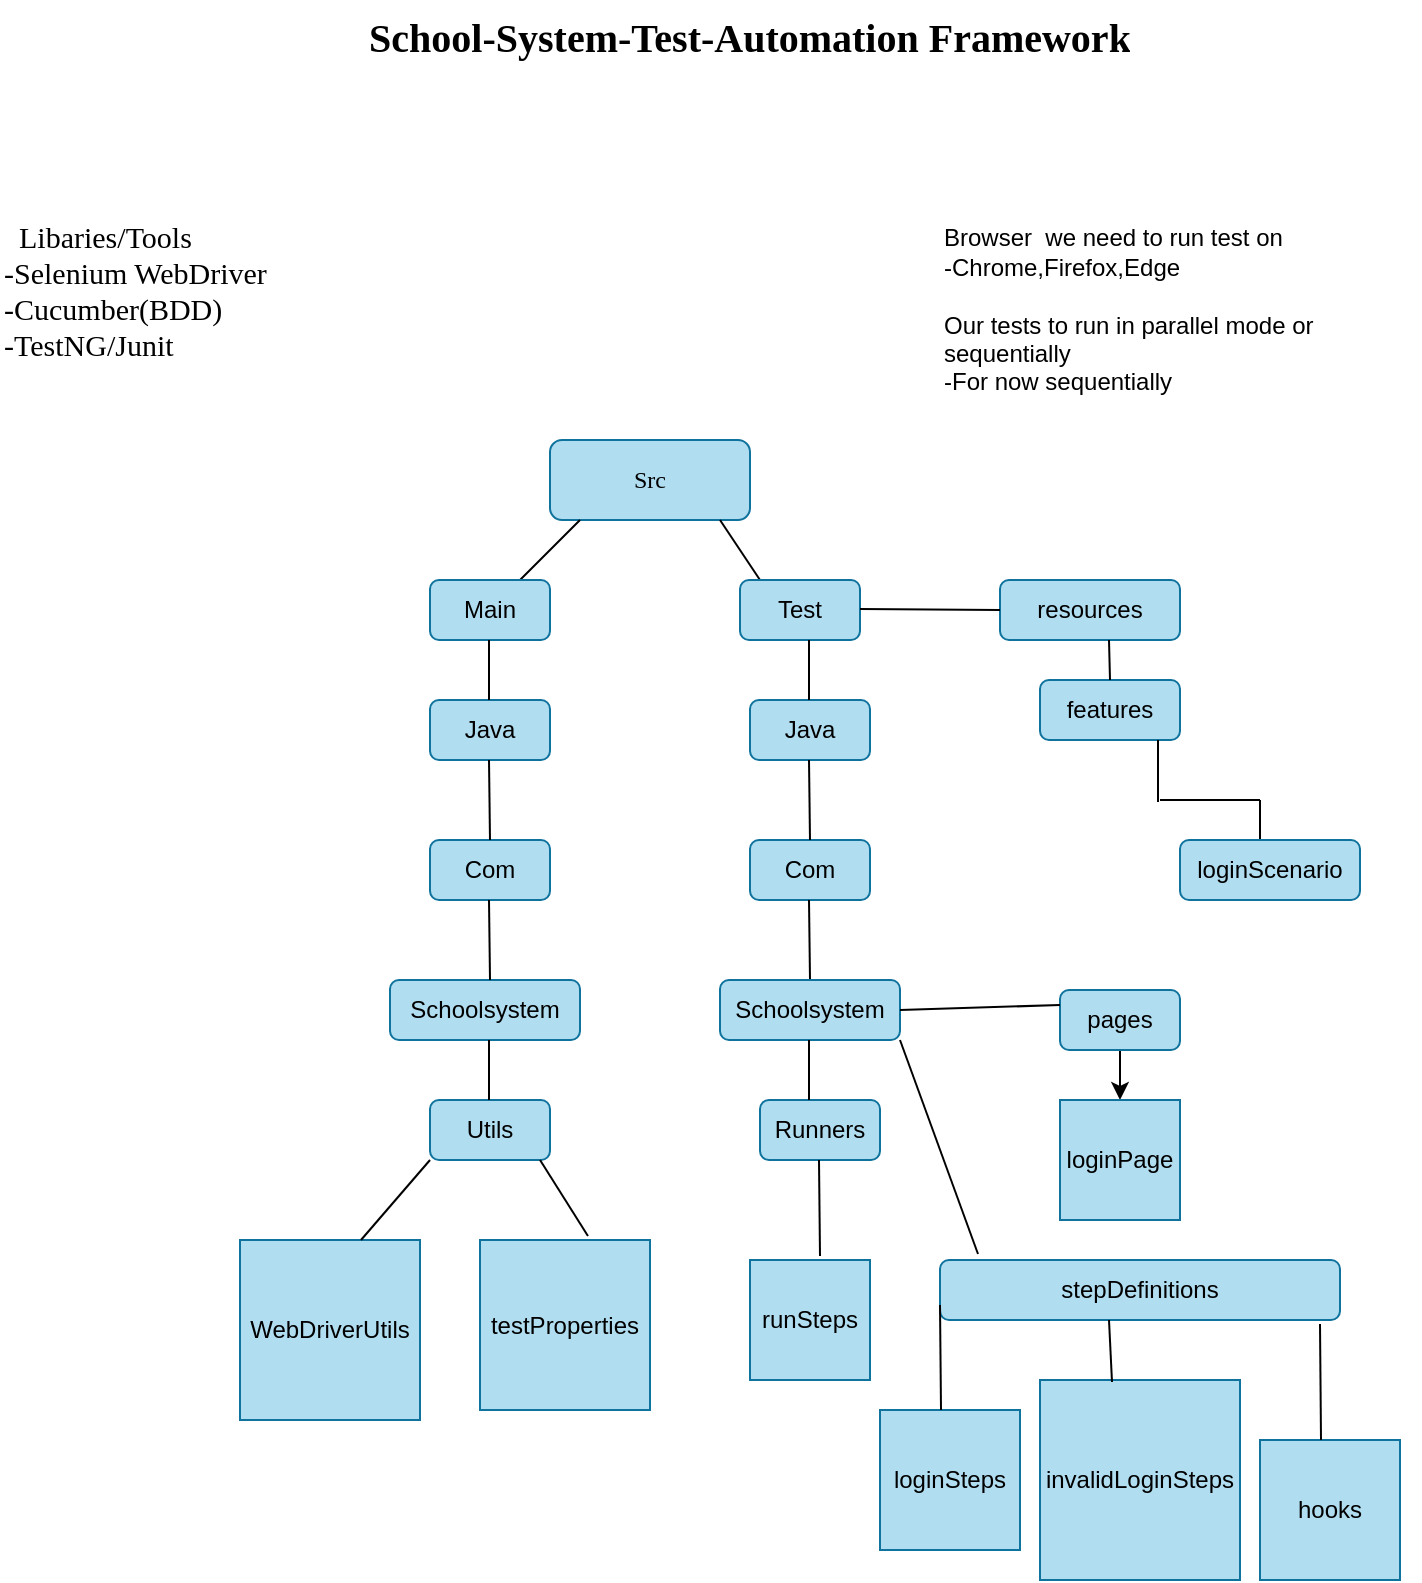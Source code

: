<mxfile version="28.0.6">
  <diagram name="Page-1" id="0YFQ9Vg7cDnPebD0VuHA">
    <mxGraphModel dx="872" dy="1637" grid="1" gridSize="10" guides="1" tooltips="1" connect="1" arrows="1" fold="1" page="1" pageScale="1" pageWidth="850" pageHeight="1100" math="0" shadow="0">
      <root>
        <mxCell id="0" />
        <mxCell id="1" parent="0" />
        <mxCell id="dRZ1Hx2LiUpIWv5wL-8e-2" value="&lt;font&gt;Src&lt;/font&gt;" style="rounded=1;whiteSpace=wrap;html=1;fontFamily=Times New Roman;fillColor=#b1ddf0;strokeColor=#10739e;fontSize=12;" parent="1" vertex="1">
          <mxGeometry x="325" y="-840" width="100" height="40" as="geometry" />
        </mxCell>
        <mxCell id="dRZ1Hx2LiUpIWv5wL-8e-3" value="" style="endArrow=none;html=1;rounded=0;" parent="1" edge="1">
          <mxGeometry width="50" height="50" relative="1" as="geometry">
            <mxPoint x="310" y="-770" as="sourcePoint" />
            <mxPoint x="330" y="-790" as="targetPoint" />
            <Array as="points">
              <mxPoint x="340" y="-800" />
            </Array>
          </mxGeometry>
        </mxCell>
        <mxCell id="dRZ1Hx2LiUpIWv5wL-8e-6" value="" style="endArrow=none;html=1;rounded=0;" parent="1" edge="1">
          <mxGeometry width="50" height="50" relative="1" as="geometry">
            <mxPoint x="410" y="-800" as="sourcePoint" />
            <mxPoint x="430" y="-770" as="targetPoint" />
          </mxGeometry>
        </mxCell>
        <mxCell id="dRZ1Hx2LiUpIWv5wL-8e-9" value="Main" style="rounded=1;whiteSpace=wrap;html=1;fillColor=#b1ddf0;strokeColor=#10739e;" parent="1" vertex="1">
          <mxGeometry x="265" y="-770" width="60" height="30" as="geometry" />
        </mxCell>
        <mxCell id="R3qgUVd9oWykqp-QJ_gU-1" value="Test" style="rounded=1;whiteSpace=wrap;html=1;fillColor=#b1ddf0;strokeColor=#10739e;" parent="1" vertex="1">
          <mxGeometry x="420" y="-770" width="60" height="30" as="geometry" />
        </mxCell>
        <mxCell id="R3qgUVd9oWykqp-QJ_gU-3" value="&lt;h1 style=&quot;margin-top: 0px;&quot;&gt;School-System-Test-Automation Framework&lt;/h1&gt;" style="text;html=1;whiteSpace=wrap;overflow=hidden;rounded=0;opacity=90;fontFamily=Times New Roman;fontSize=10;align=center;" parent="1" vertex="1">
          <mxGeometry x="155" y="-1060" width="540" height="70" as="geometry" />
        </mxCell>
        <mxCell id="R3qgUVd9oWykqp-QJ_gU-4" value="Java" style="rounded=1;whiteSpace=wrap;html=1;fillColor=#b1ddf0;strokeColor=#10739e;" parent="1" vertex="1">
          <mxGeometry x="265" y="-710" width="60" height="30" as="geometry" />
        </mxCell>
        <mxCell id="R3qgUVd9oWykqp-QJ_gU-5" value="Java" style="rounded=1;whiteSpace=wrap;html=1;fillColor=#b1ddf0;strokeColor=#10739e;" parent="1" vertex="1">
          <mxGeometry x="425" y="-710" width="60" height="30" as="geometry" />
        </mxCell>
        <mxCell id="R3qgUVd9oWykqp-QJ_gU-10" value="" style="endArrow=none;html=1;rounded=0;" parent="1" edge="1">
          <mxGeometry width="50" height="50" relative="1" as="geometry">
            <mxPoint x="454.5" y="-710" as="sourcePoint" />
            <mxPoint x="454.5" y="-740" as="targetPoint" />
          </mxGeometry>
        </mxCell>
        <mxCell id="R3qgUVd9oWykqp-QJ_gU-11" value="" style="endArrow=none;html=1;rounded=0;" parent="1" edge="1">
          <mxGeometry width="50" height="50" relative="1" as="geometry">
            <mxPoint x="294.5" y="-710" as="sourcePoint" />
            <mxPoint x="294.5" y="-740" as="targetPoint" />
          </mxGeometry>
        </mxCell>
        <mxCell id="R3qgUVd9oWykqp-QJ_gU-12" value="Com" style="rounded=1;whiteSpace=wrap;html=1;fillColor=#b1ddf0;strokeColor=#10739e;" parent="1" vertex="1">
          <mxGeometry x="425" y="-640" width="60" height="30" as="geometry" />
        </mxCell>
        <mxCell id="R3qgUVd9oWykqp-QJ_gU-13" value="Com" style="rounded=1;whiteSpace=wrap;html=1;fillColor=#b1ddf0;strokeColor=#10739e;" parent="1" vertex="1">
          <mxGeometry x="265" y="-640" width="60" height="30" as="geometry" />
        </mxCell>
        <mxCell id="R3qgUVd9oWykqp-QJ_gU-15" value="" style="endArrow=none;html=1;rounded=0;exitX=0.5;exitY=0;exitDx=0;exitDy=0;" parent="1" edge="1">
          <mxGeometry width="50" height="50" relative="1" as="geometry">
            <mxPoint x="295" y="-640" as="sourcePoint" />
            <mxPoint x="294.5" y="-680" as="targetPoint" />
          </mxGeometry>
        </mxCell>
        <mxCell id="R3qgUVd9oWykqp-QJ_gU-16" value="Schoolsystem" style="rounded=1;whiteSpace=wrap;html=1;fillColor=#b1ddf0;strokeColor=#10739e;" parent="1" vertex="1">
          <mxGeometry x="245" y="-570" width="95" height="30" as="geometry" />
        </mxCell>
        <mxCell id="R3qgUVd9oWykqp-QJ_gU-18" value="" style="endArrow=none;html=1;rounded=0;exitX=0.5;exitY=0;exitDx=0;exitDy=0;" parent="1" edge="1">
          <mxGeometry width="50" height="50" relative="1" as="geometry">
            <mxPoint x="455" y="-570" as="sourcePoint" />
            <mxPoint x="454.5" y="-610" as="targetPoint" />
          </mxGeometry>
        </mxCell>
        <mxCell id="R3qgUVd9oWykqp-QJ_gU-19" value="" style="endArrow=none;html=1;rounded=0;exitX=0.5;exitY=0;exitDx=0;exitDy=0;" parent="1" edge="1">
          <mxGeometry width="50" height="50" relative="1" as="geometry">
            <mxPoint x="295" y="-570" as="sourcePoint" />
            <mxPoint x="294.5" y="-610" as="targetPoint" />
          </mxGeometry>
        </mxCell>
        <mxCell id="R3qgUVd9oWykqp-QJ_gU-20" value="Schoolsystem" style="rounded=1;whiteSpace=wrap;html=1;fillColor=#b1ddf0;strokeColor=#10739e;" parent="1" vertex="1">
          <mxGeometry x="410" y="-570" width="90" height="30" as="geometry" />
        </mxCell>
        <mxCell id="R3qgUVd9oWykqp-QJ_gU-22" value="" style="endArrow=none;html=1;rounded=0;exitX=0.5;exitY=0;exitDx=0;exitDy=0;" parent="1" edge="1">
          <mxGeometry width="50" height="50" relative="1" as="geometry">
            <mxPoint x="455" y="-640" as="sourcePoint" />
            <mxPoint x="454.5" y="-680" as="targetPoint" />
          </mxGeometry>
        </mxCell>
        <mxCell id="RmME-m1KXhqSnOkYE6Na-2" value="Utils" style="rounded=1;whiteSpace=wrap;html=1;fillColor=#b1ddf0;strokeColor=#10739e;" parent="1" vertex="1">
          <mxGeometry x="265" y="-510" width="60" height="30" as="geometry" />
        </mxCell>
        <mxCell id="RmME-m1KXhqSnOkYE6Na-3" value="" style="endArrow=none;html=1;rounded=0;" parent="1" edge="1">
          <mxGeometry width="50" height="50" relative="1" as="geometry">
            <mxPoint x="294.5" y="-510" as="sourcePoint" />
            <mxPoint x="294.5" y="-540" as="targetPoint" />
          </mxGeometry>
        </mxCell>
        <mxCell id="RmME-m1KXhqSnOkYE6Na-6" value="&amp;nbsp; Libaries/Tools&lt;div&gt;-Selenium WebDriver&lt;/div&gt;&lt;div&gt;-Cucumber(BDD)&lt;/div&gt;&lt;div&gt;-TestNG/Junit&lt;/div&gt;" style="text;html=1;align=left;verticalAlign=middle;whiteSpace=wrap;rounded=0;fontFamily=Times New Roman;fontSize=15;" parent="1" vertex="1">
          <mxGeometry x="50" y="-930" width="140" height="30" as="geometry" />
        </mxCell>
        <mxCell id="RmME-m1KXhqSnOkYE6Na-7" value="Browser&amp;nbsp; we need to run test on&lt;div&gt;-Chrome,Firefox,Edge&lt;/div&gt;&lt;div&gt;&lt;br&gt;&lt;/div&gt;&lt;div&gt;Our tests to run in parallel mode or sequentially&lt;/div&gt;&lt;div&gt;-For now sequentially&lt;/div&gt;" style="text;html=1;align=left;verticalAlign=middle;whiteSpace=wrap;rounded=0;" parent="1" vertex="1">
          <mxGeometry x="520" y="-920" width="240" height="30" as="geometry" />
        </mxCell>
        <mxCell id="_DA2F8OhgPOWu1YUDX5z-1" value="WebDriverUtils" style="whiteSpace=wrap;html=1;aspect=fixed;fillColor=#b1ddf0;strokeColor=#10739e;" parent="1" vertex="1">
          <mxGeometry x="170" y="-440" width="90" height="90" as="geometry" />
        </mxCell>
        <mxCell id="4z4kqJldL3j6yPdQ8xC6-2" value="Runners" style="rounded=1;whiteSpace=wrap;html=1;fillColor=#b1ddf0;strokeColor=#10739e;" parent="1" vertex="1">
          <mxGeometry x="430" y="-510" width="60" height="30" as="geometry" />
        </mxCell>
        <mxCell id="4z4kqJldL3j6yPdQ8xC6-3" value="" style="endArrow=none;html=1;rounded=0;" parent="1" edge="1">
          <mxGeometry width="50" height="50" relative="1" as="geometry">
            <mxPoint x="454.5" y="-510" as="sourcePoint" />
            <mxPoint x="454.5" y="-540" as="targetPoint" />
          </mxGeometry>
        </mxCell>
        <mxCell id="4z4kqJldL3j6yPdQ8xC6-4" value="stepDefinitions" style="rounded=1;whiteSpace=wrap;html=1;fillColor=#b1ddf0;strokeColor=#10739e;" parent="1" vertex="1">
          <mxGeometry x="520" y="-430" width="200" height="30" as="geometry" />
        </mxCell>
        <mxCell id="4z4kqJldL3j6yPdQ8xC6-5" value="" style="endArrow=none;html=1;rounded=0;exitX=0.095;exitY=-0.1;exitDx=0;exitDy=0;exitPerimeter=0;" parent="1" source="4z4kqJldL3j6yPdQ8xC6-4" edge="1">
          <mxGeometry width="50" height="50" relative="1" as="geometry">
            <mxPoint x="530" y="-510" as="sourcePoint" />
            <mxPoint x="500" y="-540" as="targetPoint" />
          </mxGeometry>
        </mxCell>
        <mxCell id="8cfj7RoomCxq9gNSlF-c-1" value="resources" style="rounded=1;whiteSpace=wrap;html=1;fillColor=#b1ddf0;strokeColor=#10739e;" parent="1" vertex="1">
          <mxGeometry x="550" y="-770" width="90" height="30" as="geometry" />
        </mxCell>
        <mxCell id="8cfj7RoomCxq9gNSlF-c-2" value="" style="endArrow=none;html=1;rounded=0;" parent="1" edge="1">
          <mxGeometry width="50" height="50" relative="1" as="geometry">
            <mxPoint x="550" y="-755" as="sourcePoint" />
            <mxPoint x="480" y="-755.5" as="targetPoint" />
          </mxGeometry>
        </mxCell>
        <mxCell id="8cfj7RoomCxq9gNSlF-c-4" value="features" style="rounded=1;whiteSpace=wrap;html=1;fillColor=#b1ddf0;strokeColor=#10739e;" parent="1" vertex="1">
          <mxGeometry x="570" y="-720" width="70" height="30" as="geometry" />
        </mxCell>
        <mxCell id="hPfxfqdZXkBCkWKHx0pC-1" value="runSteps" style="whiteSpace=wrap;html=1;aspect=fixed;fillColor=#b1ddf0;strokeColor=#10739e;" parent="1" vertex="1">
          <mxGeometry x="425" y="-430" width="60" height="60" as="geometry" />
        </mxCell>
        <mxCell id="hPfxfqdZXkBCkWKHx0pC-2" value="" style="endArrow=none;html=1;rounded=0;" parent="1" edge="1">
          <mxGeometry width="50" height="50" relative="1" as="geometry">
            <mxPoint x="460" y="-432" as="sourcePoint" />
            <mxPoint x="459.5" y="-480" as="targetPoint" />
          </mxGeometry>
        </mxCell>
        <mxCell id="_q49EHWQQbWWFhnMVEPj-1" value="invalidLoginSteps" style="whiteSpace=wrap;html=1;aspect=fixed;fillColor=#b1ddf0;strokeColor=#10739e;" parent="1" vertex="1">
          <mxGeometry x="570" y="-370" width="100" height="100" as="geometry" />
        </mxCell>
        <mxCell id="2V1HkAT0eQKbih0e8Zmq-1" value="testProperties" style="whiteSpace=wrap;html=1;aspect=fixed;fillColor=#b1ddf0;strokeColor=#10739e;" parent="1" vertex="1">
          <mxGeometry x="290" y="-440" width="85" height="85" as="geometry" />
        </mxCell>
        <mxCell id="2V1HkAT0eQKbih0e8Zmq-2" value="" style="endArrow=none;html=1;rounded=0;" parent="1" edge="1">
          <mxGeometry width="50" height="50" relative="1" as="geometry">
            <mxPoint x="230.5" y="-440" as="sourcePoint" />
            <mxPoint x="265" y="-480" as="targetPoint" />
          </mxGeometry>
        </mxCell>
        <mxCell id="2V1HkAT0eQKbih0e8Zmq-4" value="" style="endArrow=none;html=1;rounded=0;entryX=0.917;entryY=1;entryDx=0;entryDy=0;entryPerimeter=0;exitX=0.635;exitY=-0.024;exitDx=0;exitDy=0;exitPerimeter=0;" parent="1" source="2V1HkAT0eQKbih0e8Zmq-1" target="RmME-m1KXhqSnOkYE6Na-2" edge="1">
          <mxGeometry width="50" height="50" relative="1" as="geometry">
            <mxPoint x="340" y="-450" as="sourcePoint" />
            <mxPoint x="325" y="-480" as="targetPoint" />
          </mxGeometry>
        </mxCell>
        <mxCell id="zXTIIIkxSE3MI8NPAcyf-8" value="" style="edgeStyle=orthogonalEdgeStyle;rounded=0;orthogonalLoop=1;jettySize=auto;html=1;" edge="1" parent="1" source="2V1HkAT0eQKbih0e8Zmq-7" target="2V1HkAT0eQKbih0e8Zmq-16">
          <mxGeometry relative="1" as="geometry" />
        </mxCell>
        <mxCell id="2V1HkAT0eQKbih0e8Zmq-7" value="pages" style="rounded=1;whiteSpace=wrap;html=1;fillColor=#b1ddf0;strokeColor=#10739e;" parent="1" vertex="1">
          <mxGeometry x="580" y="-565" width="60" height="30" as="geometry" />
        </mxCell>
        <mxCell id="2V1HkAT0eQKbih0e8Zmq-8" value="" style="endArrow=none;html=1;rounded=0;" parent="1" edge="1">
          <mxGeometry width="50" height="50" relative="1" as="geometry">
            <mxPoint x="629" y="-659" as="sourcePoint" />
            <mxPoint x="629" y="-690" as="targetPoint" />
          </mxGeometry>
        </mxCell>
        <mxCell id="2V1HkAT0eQKbih0e8Zmq-13" value="" style="endArrow=none;html=1;rounded=0;" parent="1" edge="1">
          <mxGeometry width="50" height="50" relative="1" as="geometry">
            <mxPoint x="605" y="-720" as="sourcePoint" />
            <mxPoint x="604.5" y="-740" as="targetPoint" />
          </mxGeometry>
        </mxCell>
        <mxCell id="2V1HkAT0eQKbih0e8Zmq-16" value="loginPage" style="whiteSpace=wrap;html=1;aspect=fixed;fillColor=#b1ddf0;strokeColor=#10739e;" parent="1" vertex="1">
          <mxGeometry x="580" y="-510" width="60" height="60" as="geometry" />
        </mxCell>
        <mxCell id="2V1HkAT0eQKbih0e8Zmq-17" value="loginSteps" style="whiteSpace=wrap;html=1;aspect=fixed;fillColor=#b1ddf0;strokeColor=#10739e;" parent="1" vertex="1">
          <mxGeometry x="490" y="-355" width="70" height="70" as="geometry" />
        </mxCell>
        <mxCell id="2V1HkAT0eQKbih0e8Zmq-19" value="" style="endArrow=none;html=1;rounded=0;exitX=0.5;exitY=0;exitDx=0;exitDy=0;entryX=0;entryY=0.75;entryDx=0;entryDy=0;" parent="1" edge="1" target="4z4kqJldL3j6yPdQ8xC6-4">
          <mxGeometry width="50" height="50" relative="1" as="geometry">
            <mxPoint x="520.5" y="-355" as="sourcePoint" />
            <mxPoint x="520" y="-395" as="targetPoint" />
          </mxGeometry>
        </mxCell>
        <mxCell id="2V1HkAT0eQKbih0e8Zmq-20" value="" style="endArrow=none;html=1;rounded=0;exitX=0.36;exitY=0.01;exitDx=0;exitDy=0;exitPerimeter=0;" parent="1" edge="1" source="_q49EHWQQbWWFhnMVEPj-1">
          <mxGeometry width="50" height="50" relative="1" as="geometry">
            <mxPoint x="605" y="-360" as="sourcePoint" />
            <mxPoint x="604.5" y="-400" as="targetPoint" />
          </mxGeometry>
        </mxCell>
        <mxCell id="2V1HkAT0eQKbih0e8Zmq-21" value="hooks" style="whiteSpace=wrap;html=1;aspect=fixed;fillColor=#b1ddf0;strokeColor=#10739e;" parent="1" vertex="1">
          <mxGeometry x="680" y="-340" width="70" height="70" as="geometry" />
        </mxCell>
        <mxCell id="2V1HkAT0eQKbih0e8Zmq-22" value="" style="endArrow=none;html=1;rounded=0;exitX=0.5;exitY=0;exitDx=0;exitDy=0;entryX=0.95;entryY=1.067;entryDx=0;entryDy=0;entryPerimeter=0;" parent="1" edge="1" target="4z4kqJldL3j6yPdQ8xC6-4">
          <mxGeometry width="50" height="50" relative="1" as="geometry">
            <mxPoint x="710.5" y="-340" as="sourcePoint" />
            <mxPoint x="710" y="-380" as="targetPoint" />
          </mxGeometry>
        </mxCell>
        <mxCell id="zXTIIIkxSE3MI8NPAcyf-3" value="" style="endArrow=none;html=1;rounded=0;" edge="1" parent="1">
          <mxGeometry width="50" height="50" relative="1" as="geometry">
            <mxPoint x="630" y="-660" as="sourcePoint" />
            <mxPoint x="680" y="-660" as="targetPoint" />
          </mxGeometry>
        </mxCell>
        <mxCell id="zXTIIIkxSE3MI8NPAcyf-4" value="" style="endArrow=none;html=1;rounded=0;" edge="1" parent="1">
          <mxGeometry width="50" height="50" relative="1" as="geometry">
            <mxPoint x="680" y="-640" as="sourcePoint" />
            <mxPoint x="680" y="-660" as="targetPoint" />
          </mxGeometry>
        </mxCell>
        <mxCell id="zXTIIIkxSE3MI8NPAcyf-5" value="loginScenario" style="rounded=1;whiteSpace=wrap;html=1;fillColor=#b1ddf0;strokeColor=#10739e;" vertex="1" parent="1">
          <mxGeometry x="640" y="-640" width="90" height="30" as="geometry" />
        </mxCell>
        <mxCell id="zXTIIIkxSE3MI8NPAcyf-6" value="" style="endArrow=none;html=1;rounded=0;entryX=1;entryY=0.5;entryDx=0;entryDy=0;exitX=0;exitY=0.25;exitDx=0;exitDy=0;" edge="1" parent="1" source="2V1HkAT0eQKbih0e8Zmq-7" target="R3qgUVd9oWykqp-QJ_gU-20">
          <mxGeometry width="50" height="50" relative="1" as="geometry">
            <mxPoint x="560" y="-540" as="sourcePoint" />
            <mxPoint x="525" y="-565" as="targetPoint" />
          </mxGeometry>
        </mxCell>
      </root>
    </mxGraphModel>
  </diagram>
</mxfile>
